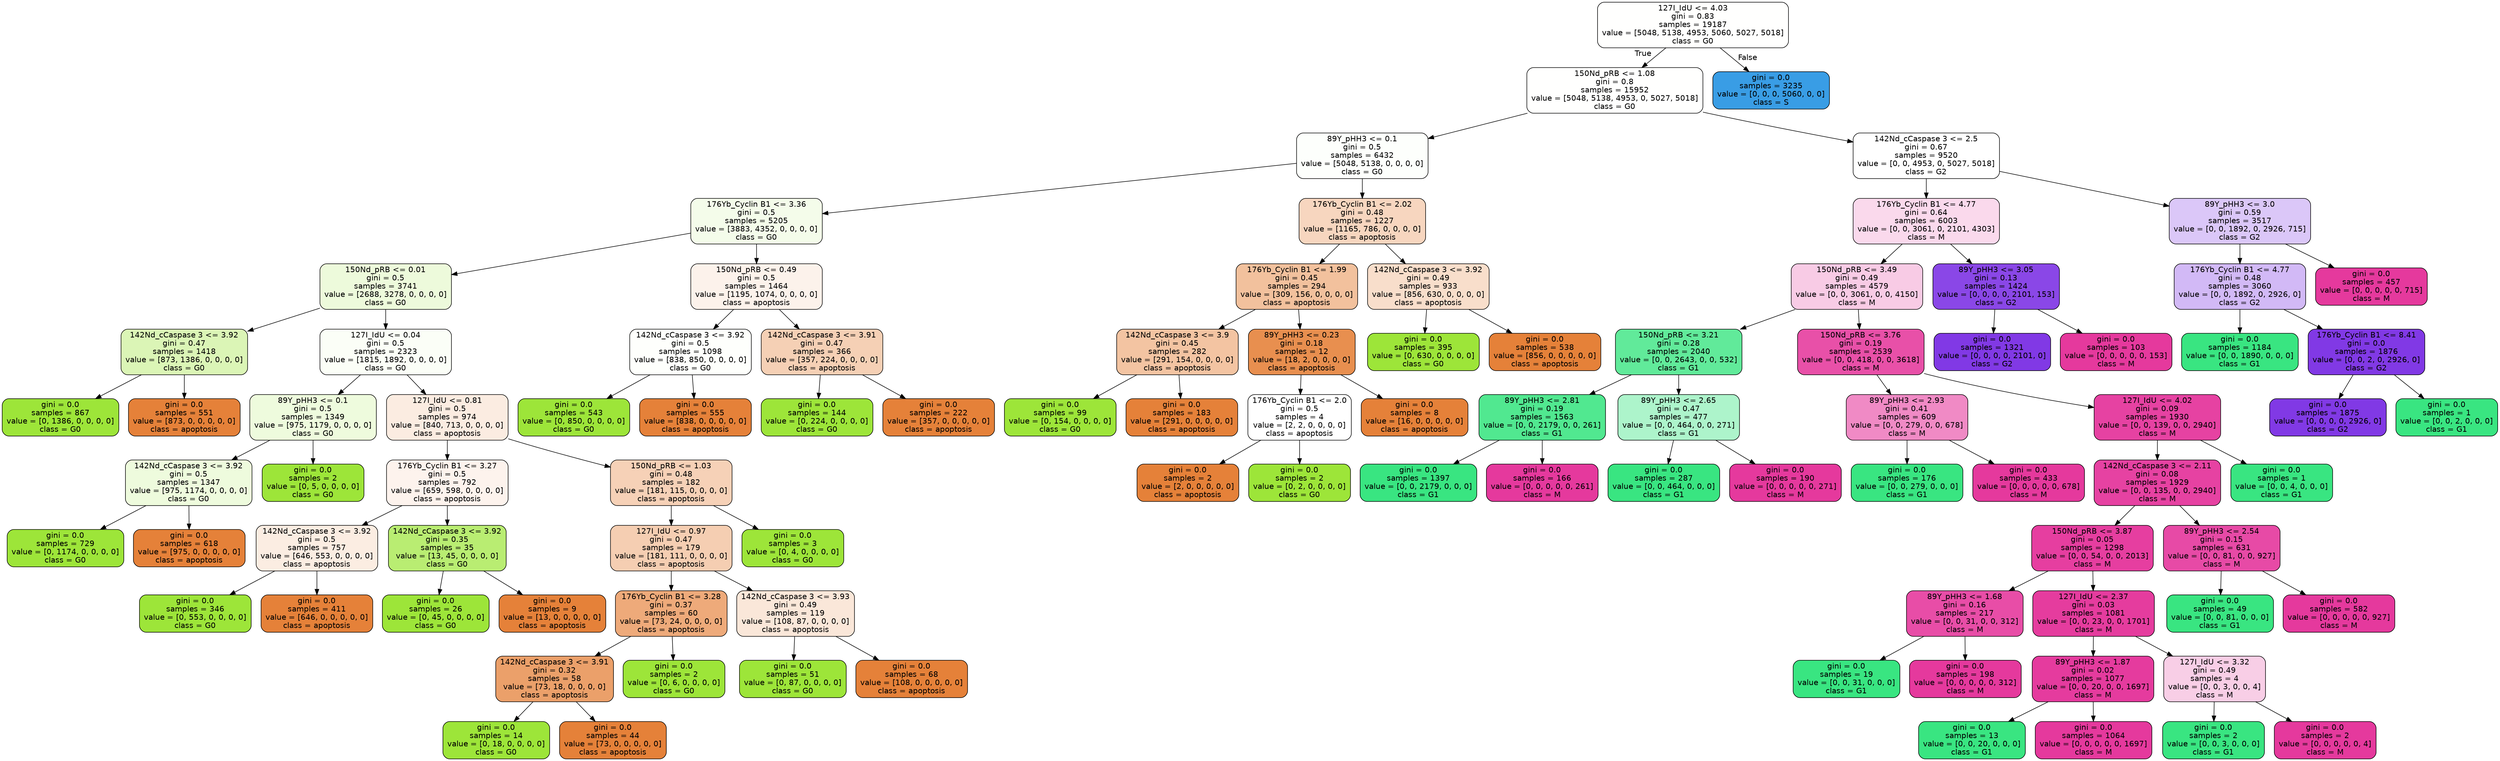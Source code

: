 digraph Tree {
node [shape=box, style="filled, rounded", color="black", fontname=helvetica] ;
edge [fontname=helvetica] ;
0 [label="127I_IdU <= 4.03\ngini = 0.83\nsamples = 19187\nvalue = [5048, 5138, 4953, 5060, 5027, 5018]\nclass = G0", fillcolor="#fffffe"] ;
1 [label="150Nd_pRB <= 1.08\ngini = 0.8\nsamples = 15952\nvalue = [5048, 5138, 4953, 0, 5027, 5018]\nclass = G0", fillcolor="#fffffe"] ;
0 -> 1 [labeldistance=2.5, labelangle=45, headlabel="True"] ;
2 [label="89Y_pHH3 <= 0.1\ngini = 0.5\nsamples = 6432\nvalue = [5048, 5138, 0, 0, 0, 0]\nclass = G0", fillcolor="#fdfffc"] ;
1 -> 2 ;
3 [label="176Yb_Cyclin B1 <= 3.36\ngini = 0.5\nsamples = 5205\nvalue = [3883, 4352, 0, 0, 0, 0]\nclass = G0", fillcolor="#f4fcea"] ;
2 -> 3 ;
4 [label="150Nd_pRB <= 0.01\ngini = 0.5\nsamples = 3741\nvalue = [2688, 3278, 0, 0, 0, 0]\nclass = G0", fillcolor="#edfadb"] ;
3 -> 4 ;
5 [label="142Nd_cCaspase 3 <= 3.92\ngini = 0.47\nsamples = 1418\nvalue = [873, 1386, 0, 0, 0, 0]\nclass = G0", fillcolor="#dbf5b6"] ;
4 -> 5 ;
6 [label="gini = 0.0\nsamples = 867\nvalue = [0, 1386, 0, 0, 0, 0]\nclass = G0", fillcolor="#9de539"] ;
5 -> 6 ;
7 [label="gini = 0.0\nsamples = 551\nvalue = [873, 0, 0, 0, 0, 0]\nclass = apoptosis", fillcolor="#e58139"] ;
5 -> 7 ;
8 [label="127I_IdU <= 0.04\ngini = 0.5\nsamples = 2323\nvalue = [1815, 1892, 0, 0, 0, 0]\nclass = G0", fillcolor="#fbfef7"] ;
4 -> 8 ;
9 [label="89Y_pHH3 <= 0.1\ngini = 0.5\nsamples = 1349\nvalue = [975, 1179, 0, 0, 0, 0]\nclass = G0", fillcolor="#eefbdd"] ;
8 -> 9 ;
10 [label="142Nd_cCaspase 3 <= 3.92\ngini = 0.5\nsamples = 1347\nvalue = [975, 1174, 0, 0, 0, 0]\nclass = G0", fillcolor="#eefbdd"] ;
9 -> 10 ;
11 [label="gini = 0.0\nsamples = 729\nvalue = [0, 1174, 0, 0, 0, 0]\nclass = G0", fillcolor="#9de539"] ;
10 -> 11 ;
12 [label="gini = 0.0\nsamples = 618\nvalue = [975, 0, 0, 0, 0, 0]\nclass = apoptosis", fillcolor="#e58139"] ;
10 -> 12 ;
13 [label="gini = 0.0\nsamples = 2\nvalue = [0, 5, 0, 0, 0, 0]\nclass = G0", fillcolor="#9de539"] ;
9 -> 13 ;
14 [label="127I_IdU <= 0.81\ngini = 0.5\nsamples = 974\nvalue = [840, 713, 0, 0, 0, 0]\nclass = apoptosis", fillcolor="#fbece1"] ;
8 -> 14 ;
15 [label="176Yb_Cyclin B1 <= 3.27\ngini = 0.5\nsamples = 792\nvalue = [659, 598, 0, 0, 0, 0]\nclass = apoptosis", fillcolor="#fdf3ed"] ;
14 -> 15 ;
16 [label="142Nd_cCaspase 3 <= 3.92\ngini = 0.5\nsamples = 757\nvalue = [646, 553, 0, 0, 0, 0]\nclass = apoptosis", fillcolor="#fbede2"] ;
15 -> 16 ;
17 [label="gini = 0.0\nsamples = 346\nvalue = [0, 553, 0, 0, 0, 0]\nclass = G0", fillcolor="#9de539"] ;
16 -> 17 ;
18 [label="gini = 0.0\nsamples = 411\nvalue = [646, 0, 0, 0, 0, 0]\nclass = apoptosis", fillcolor="#e58139"] ;
16 -> 18 ;
19 [label="142Nd_cCaspase 3 <= 3.92\ngini = 0.35\nsamples = 35\nvalue = [13, 45, 0, 0, 0, 0]\nclass = G0", fillcolor="#b9ed72"] ;
15 -> 19 ;
20 [label="gini = 0.0\nsamples = 26\nvalue = [0, 45, 0, 0, 0, 0]\nclass = G0", fillcolor="#9de539"] ;
19 -> 20 ;
21 [label="gini = 0.0\nsamples = 9\nvalue = [13, 0, 0, 0, 0, 0]\nclass = apoptosis", fillcolor="#e58139"] ;
19 -> 21 ;
22 [label="150Nd_pRB <= 1.03\ngini = 0.48\nsamples = 182\nvalue = [181, 115, 0, 0, 0, 0]\nclass = apoptosis", fillcolor="#f6d1b7"] ;
14 -> 22 ;
23 [label="127I_IdU <= 0.97\ngini = 0.47\nsamples = 179\nvalue = [181, 111, 0, 0, 0, 0]\nclass = apoptosis", fillcolor="#f5ceb2"] ;
22 -> 23 ;
24 [label="176Yb_Cyclin B1 <= 3.28\ngini = 0.37\nsamples = 60\nvalue = [73, 24, 0, 0, 0, 0]\nclass = apoptosis", fillcolor="#eeaa7a"] ;
23 -> 24 ;
25 [label="142Nd_cCaspase 3 <= 3.91\ngini = 0.32\nsamples = 58\nvalue = [73, 18, 0, 0, 0, 0]\nclass = apoptosis", fillcolor="#eba06a"] ;
24 -> 25 ;
26 [label="gini = 0.0\nsamples = 14\nvalue = [0, 18, 0, 0, 0, 0]\nclass = G0", fillcolor="#9de539"] ;
25 -> 26 ;
27 [label="gini = 0.0\nsamples = 44\nvalue = [73, 0, 0, 0, 0, 0]\nclass = apoptosis", fillcolor="#e58139"] ;
25 -> 27 ;
28 [label="gini = 0.0\nsamples = 2\nvalue = [0, 6, 0, 0, 0, 0]\nclass = G0", fillcolor="#9de539"] ;
24 -> 28 ;
29 [label="142Nd_cCaspase 3 <= 3.93\ngini = 0.49\nsamples = 119\nvalue = [108, 87, 0, 0, 0, 0]\nclass = apoptosis", fillcolor="#fae7d9"] ;
23 -> 29 ;
30 [label="gini = 0.0\nsamples = 51\nvalue = [0, 87, 0, 0, 0, 0]\nclass = G0", fillcolor="#9de539"] ;
29 -> 30 ;
31 [label="gini = 0.0\nsamples = 68\nvalue = [108, 0, 0, 0, 0, 0]\nclass = apoptosis", fillcolor="#e58139"] ;
29 -> 31 ;
32 [label="gini = 0.0\nsamples = 3\nvalue = [0, 4, 0, 0, 0, 0]\nclass = G0", fillcolor="#9de539"] ;
22 -> 32 ;
33 [label="150Nd_pRB <= 0.49\ngini = 0.5\nsamples = 1464\nvalue = [1195, 1074, 0, 0, 0, 0]\nclass = apoptosis", fillcolor="#fcf2eb"] ;
3 -> 33 ;
34 [label="142Nd_cCaspase 3 <= 3.92\ngini = 0.5\nsamples = 1098\nvalue = [838, 850, 0, 0, 0, 0]\nclass = G0", fillcolor="#fefffc"] ;
33 -> 34 ;
35 [label="gini = 0.0\nsamples = 543\nvalue = [0, 850, 0, 0, 0, 0]\nclass = G0", fillcolor="#9de539"] ;
34 -> 35 ;
36 [label="gini = 0.0\nsamples = 555\nvalue = [838, 0, 0, 0, 0, 0]\nclass = apoptosis", fillcolor="#e58139"] ;
34 -> 36 ;
37 [label="142Nd_cCaspase 3 <= 3.91\ngini = 0.47\nsamples = 366\nvalue = [357, 224, 0, 0, 0, 0]\nclass = apoptosis", fillcolor="#f5d0b5"] ;
33 -> 37 ;
38 [label="gini = 0.0\nsamples = 144\nvalue = [0, 224, 0, 0, 0, 0]\nclass = G0", fillcolor="#9de539"] ;
37 -> 38 ;
39 [label="gini = 0.0\nsamples = 222\nvalue = [357, 0, 0, 0, 0, 0]\nclass = apoptosis", fillcolor="#e58139"] ;
37 -> 39 ;
40 [label="176Yb_Cyclin B1 <= 2.02\ngini = 0.48\nsamples = 1227\nvalue = [1165, 786, 0, 0, 0, 0]\nclass = apoptosis", fillcolor="#f7d6bf"] ;
2 -> 40 ;
41 [label="176Yb_Cyclin B1 <= 1.99\ngini = 0.45\nsamples = 294\nvalue = [309, 156, 0, 0, 0, 0]\nclass = apoptosis", fillcolor="#f2c19d"] ;
40 -> 41 ;
42 [label="142Nd_cCaspase 3 <= 3.9\ngini = 0.45\nsamples = 282\nvalue = [291, 154, 0, 0, 0, 0]\nclass = apoptosis", fillcolor="#f3c4a2"] ;
41 -> 42 ;
43 [label="gini = 0.0\nsamples = 99\nvalue = [0, 154, 0, 0, 0, 0]\nclass = G0", fillcolor="#9de539"] ;
42 -> 43 ;
44 [label="gini = 0.0\nsamples = 183\nvalue = [291, 0, 0, 0, 0, 0]\nclass = apoptosis", fillcolor="#e58139"] ;
42 -> 44 ;
45 [label="89Y_pHH3 <= 0.23\ngini = 0.18\nsamples = 12\nvalue = [18, 2, 0, 0, 0, 0]\nclass = apoptosis", fillcolor="#e88f4f"] ;
41 -> 45 ;
46 [label="176Yb_Cyclin B1 <= 2.0\ngini = 0.5\nsamples = 4\nvalue = [2, 2, 0, 0, 0, 0]\nclass = apoptosis", fillcolor="#ffffff"] ;
45 -> 46 ;
47 [label="gini = 0.0\nsamples = 2\nvalue = [2, 0, 0, 0, 0, 0]\nclass = apoptosis", fillcolor="#e58139"] ;
46 -> 47 ;
48 [label="gini = 0.0\nsamples = 2\nvalue = [0, 2, 0, 0, 0, 0]\nclass = G0", fillcolor="#9de539"] ;
46 -> 48 ;
49 [label="gini = 0.0\nsamples = 8\nvalue = [16, 0, 0, 0, 0, 0]\nclass = apoptosis", fillcolor="#e58139"] ;
45 -> 49 ;
50 [label="142Nd_cCaspase 3 <= 3.92\ngini = 0.49\nsamples = 933\nvalue = [856, 630, 0, 0, 0, 0]\nclass = apoptosis", fillcolor="#f8decb"] ;
40 -> 50 ;
51 [label="gini = 0.0\nsamples = 395\nvalue = [0, 630, 0, 0, 0, 0]\nclass = G0", fillcolor="#9de539"] ;
50 -> 51 ;
52 [label="gini = 0.0\nsamples = 538\nvalue = [856, 0, 0, 0, 0, 0]\nclass = apoptosis", fillcolor="#e58139"] ;
50 -> 52 ;
53 [label="142Nd_cCaspase 3 <= 2.5\ngini = 0.67\nsamples = 9520\nvalue = [0, 0, 4953, 0, 5027, 5018]\nclass = G2", fillcolor="#ffffff"] ;
1 -> 53 ;
54 [label="176Yb_Cyclin B1 <= 4.77\ngini = 0.64\nsamples = 6003\nvalue = [0, 0, 3061, 0, 2101, 4303]\nclass = M", fillcolor="#fad9ec"] ;
53 -> 54 ;
55 [label="150Nd_pRB <= 3.49\ngini = 0.49\nsamples = 4579\nvalue = [0, 0, 3061, 0, 0, 4150]\nclass = M", fillcolor="#f8cbe5"] ;
54 -> 55 ;
56 [label="150Nd_pRB <= 3.21\ngini = 0.28\nsamples = 2040\nvalue = [0, 0, 2643, 0, 0, 532]\nclass = G1", fillcolor="#61ea9a"] ;
55 -> 56 ;
57 [label="89Y_pHH3 <= 2.81\ngini = 0.19\nsamples = 1563\nvalue = [0, 0, 2179, 0, 0, 261]\nclass = G1", fillcolor="#51e890"] ;
56 -> 57 ;
58 [label="gini = 0.0\nsamples = 1397\nvalue = [0, 0, 2179, 0, 0, 0]\nclass = G1", fillcolor="#39e581"] ;
57 -> 58 ;
59 [label="gini = 0.0\nsamples = 166\nvalue = [0, 0, 0, 0, 0, 261]\nclass = M", fillcolor="#e5399d"] ;
57 -> 59 ;
60 [label="89Y_pHH3 <= 2.65\ngini = 0.47\nsamples = 477\nvalue = [0, 0, 464, 0, 0, 271]\nclass = G1", fillcolor="#adf4cb"] ;
56 -> 60 ;
61 [label="gini = 0.0\nsamples = 287\nvalue = [0, 0, 464, 0, 0, 0]\nclass = G1", fillcolor="#39e581"] ;
60 -> 61 ;
62 [label="gini = 0.0\nsamples = 190\nvalue = [0, 0, 0, 0, 0, 271]\nclass = M", fillcolor="#e5399d"] ;
60 -> 62 ;
63 [label="150Nd_pRB <= 3.76\ngini = 0.19\nsamples = 2539\nvalue = [0, 0, 418, 0, 0, 3618]\nclass = M", fillcolor="#e850a8"] ;
55 -> 63 ;
64 [label="89Y_pHH3 <= 2.93\ngini = 0.41\nsamples = 609\nvalue = [0, 0, 279, 0, 0, 678]\nclass = M", fillcolor="#f08ac5"] ;
63 -> 64 ;
65 [label="gini = 0.0\nsamples = 176\nvalue = [0, 0, 279, 0, 0, 0]\nclass = G1", fillcolor="#39e581"] ;
64 -> 65 ;
66 [label="gini = 0.0\nsamples = 433\nvalue = [0, 0, 0, 0, 0, 678]\nclass = M", fillcolor="#e5399d"] ;
64 -> 66 ;
67 [label="127I_IdU <= 4.02\ngini = 0.09\nsamples = 1930\nvalue = [0, 0, 139, 0, 0, 2940]\nclass = M", fillcolor="#e642a2"] ;
63 -> 67 ;
68 [label="142Nd_cCaspase 3 <= 2.11\ngini = 0.08\nsamples = 1929\nvalue = [0, 0, 135, 0, 0, 2940]\nclass = M", fillcolor="#e642a2"] ;
67 -> 68 ;
69 [label="150Nd_pRB <= 3.87\ngini = 0.05\nsamples = 1298\nvalue = [0, 0, 54, 0, 0, 2013]\nclass = M", fillcolor="#e63ea0"] ;
68 -> 69 ;
70 [label="89Y_pHH3 <= 1.68\ngini = 0.16\nsamples = 217\nvalue = [0, 0, 31, 0, 0, 312]\nclass = M", fillcolor="#e84da7"] ;
69 -> 70 ;
71 [label="gini = 0.0\nsamples = 19\nvalue = [0, 0, 31, 0, 0, 0]\nclass = G1", fillcolor="#39e581"] ;
70 -> 71 ;
72 [label="gini = 0.0\nsamples = 198\nvalue = [0, 0, 0, 0, 0, 312]\nclass = M", fillcolor="#e5399d"] ;
70 -> 72 ;
73 [label="127I_IdU <= 2.37\ngini = 0.03\nsamples = 1081\nvalue = [0, 0, 23, 0, 0, 1701]\nclass = M", fillcolor="#e53c9e"] ;
69 -> 73 ;
74 [label="89Y_pHH3 <= 1.87\ngini = 0.02\nsamples = 1077\nvalue = [0, 0, 20, 0, 0, 1697]\nclass = M", fillcolor="#e53b9e"] ;
73 -> 74 ;
75 [label="gini = 0.0\nsamples = 13\nvalue = [0, 0, 20, 0, 0, 0]\nclass = G1", fillcolor="#39e581"] ;
74 -> 75 ;
76 [label="gini = 0.0\nsamples = 1064\nvalue = [0, 0, 0, 0, 0, 1697]\nclass = M", fillcolor="#e5399d"] ;
74 -> 76 ;
77 [label="127I_IdU <= 3.32\ngini = 0.49\nsamples = 4\nvalue = [0, 0, 3, 0, 0, 4]\nclass = M", fillcolor="#f8cee6"] ;
73 -> 77 ;
78 [label="gini = 0.0\nsamples = 2\nvalue = [0, 0, 3, 0, 0, 0]\nclass = G1", fillcolor="#39e581"] ;
77 -> 78 ;
79 [label="gini = 0.0\nsamples = 2\nvalue = [0, 0, 0, 0, 0, 4]\nclass = M", fillcolor="#e5399d"] ;
77 -> 79 ;
80 [label="89Y_pHH3 <= 2.54\ngini = 0.15\nsamples = 631\nvalue = [0, 0, 81, 0, 0, 927]\nclass = M", fillcolor="#e74aa6"] ;
68 -> 80 ;
81 [label="gini = 0.0\nsamples = 49\nvalue = [0, 0, 81, 0, 0, 0]\nclass = G1", fillcolor="#39e581"] ;
80 -> 81 ;
82 [label="gini = 0.0\nsamples = 582\nvalue = [0, 0, 0, 0, 0, 927]\nclass = M", fillcolor="#e5399d"] ;
80 -> 82 ;
83 [label="gini = 0.0\nsamples = 1\nvalue = [0, 0, 4, 0, 0, 0]\nclass = G1", fillcolor="#39e581"] ;
67 -> 83 ;
84 [label="89Y_pHH3 <= 3.05\ngini = 0.13\nsamples = 1424\nvalue = [0, 0, 0, 0, 2101, 153]\nclass = G2", fillcolor="#8a47e7"] ;
54 -> 84 ;
85 [label="gini = 0.0\nsamples = 1321\nvalue = [0, 0, 0, 0, 2101, 0]\nclass = G2", fillcolor="#8139e5"] ;
84 -> 85 ;
86 [label="gini = 0.0\nsamples = 103\nvalue = [0, 0, 0, 0, 0, 153]\nclass = M", fillcolor="#e5399d"] ;
84 -> 86 ;
87 [label="89Y_pHH3 <= 3.0\ngini = 0.59\nsamples = 3517\nvalue = [0, 0, 1892, 0, 2926, 715]\nclass = G2", fillcolor="#dbc7f8"] ;
53 -> 87 ;
88 [label="176Yb_Cyclin B1 <= 4.77\ngini = 0.48\nsamples = 3060\nvalue = [0, 0, 1892, 0, 2926, 0]\nclass = G2", fillcolor="#d2b9f6"] ;
87 -> 88 ;
89 [label="gini = 0.0\nsamples = 1184\nvalue = [0, 0, 1890, 0, 0, 0]\nclass = G1", fillcolor="#39e581"] ;
88 -> 89 ;
90 [label="176Yb_Cyclin B1 <= 8.41\ngini = 0.0\nsamples = 1876\nvalue = [0, 0, 2, 0, 2926, 0]\nclass = G2", fillcolor="#8139e5"] ;
88 -> 90 ;
91 [label="gini = 0.0\nsamples = 1875\nvalue = [0, 0, 0, 0, 2926, 0]\nclass = G2", fillcolor="#8139e5"] ;
90 -> 91 ;
92 [label="gini = 0.0\nsamples = 1\nvalue = [0, 0, 2, 0, 0, 0]\nclass = G1", fillcolor="#39e581"] ;
90 -> 92 ;
93 [label="gini = 0.0\nsamples = 457\nvalue = [0, 0, 0, 0, 0, 715]\nclass = M", fillcolor="#e5399d"] ;
87 -> 93 ;
94 [label="gini = 0.0\nsamples = 3235\nvalue = [0, 0, 0, 5060, 0, 0]\nclass = S", fillcolor="#399de5"] ;
0 -> 94 [labeldistance=2.5, labelangle=-45, headlabel="False"] ;
}